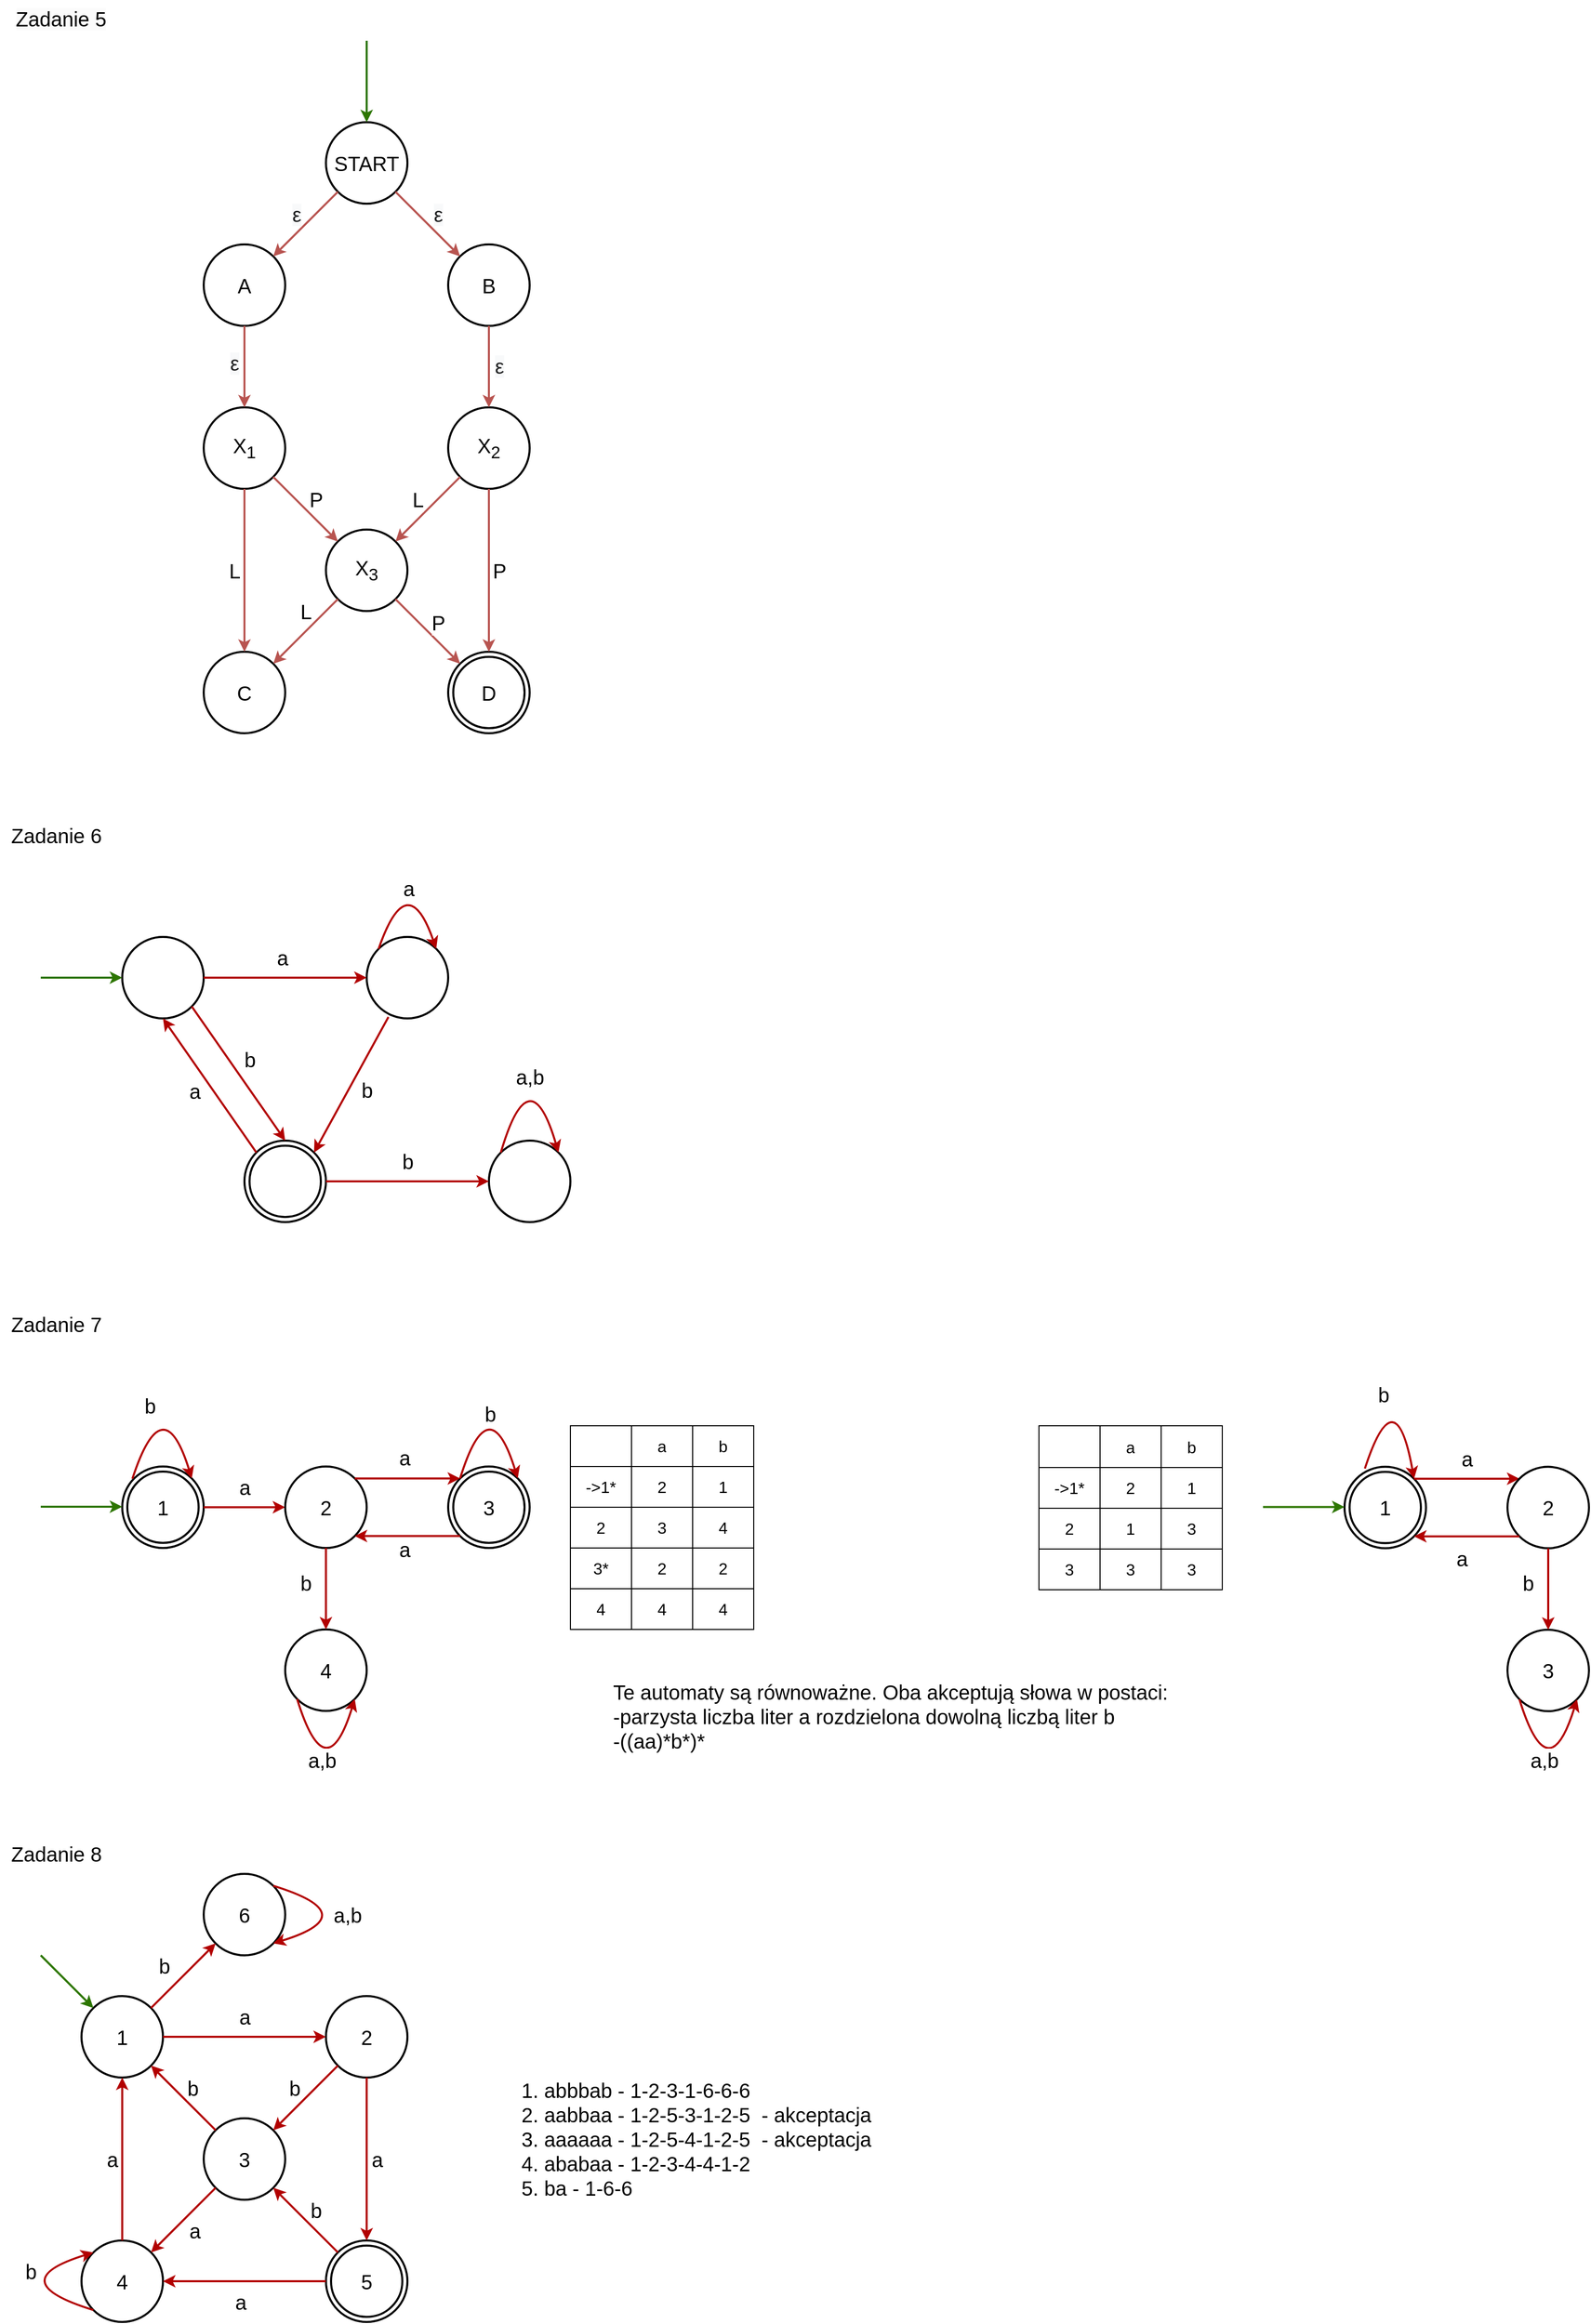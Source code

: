 <mxfile version="26.1.3">
  <diagram name="Page-1" id="IaQKbignkWY5Y6ENH5gk">
    <mxGraphModel dx="2074" dy="1098" grid="1" gridSize="10" guides="1" tooltips="1" connect="1" arrows="1" fold="1" page="1" pageScale="1" pageWidth="1654" pageHeight="2336" math="0" shadow="0">
      <root>
        <mxCell id="0" />
        <mxCell id="1" parent="0" />
        <mxCell id="-8YXY0cTR6m77U43OQ2f-1" value="" style="ellipse;whiteSpace=wrap;html=1;aspect=fixed;strokeWidth=2;" parent="1" vertex="1">
          <mxGeometry x="120" y="960" width="80" height="80" as="geometry" />
        </mxCell>
        <mxCell id="-8YXY0cTR6m77U43OQ2f-2" value="" style="ellipse;whiteSpace=wrap;html=1;aspect=fixed;strokeWidth=2;" parent="1" vertex="1">
          <mxGeometry x="360" y="960" width="80" height="80" as="geometry" />
        </mxCell>
        <mxCell id="-8YXY0cTR6m77U43OQ2f-3" value="" style="ellipse;whiteSpace=wrap;html=1;aspect=fixed;fillStyle=solid;perimeterSpacing=0;strokeWidth=2;shadow=0;" parent="1" vertex="1">
          <mxGeometry x="240" y="1159.98" width="80" height="80" as="geometry" />
        </mxCell>
        <mxCell id="-8YXY0cTR6m77U43OQ2f-4" value="" style="ellipse;whiteSpace=wrap;html=1;aspect=fixed;strokeWidth=2;" parent="1" vertex="1">
          <mxGeometry x="480" y="1159.98" width="80" height="80" as="geometry" />
        </mxCell>
        <mxCell id="-8YXY0cTR6m77U43OQ2f-5" value="" style="endArrow=classic;html=1;rounded=0;entryX=0;entryY=0.5;entryDx=0;entryDy=0;fillColor=#60a917;strokeColor=#2D7600;strokeWidth=2;" parent="1" target="-8YXY0cTR6m77U43OQ2f-1" edge="1">
          <mxGeometry width="50" height="50" relative="1" as="geometry">
            <mxPoint x="40" y="1000" as="sourcePoint" />
            <mxPoint x="530" y="1174.98" as="targetPoint" />
          </mxGeometry>
        </mxCell>
        <mxCell id="-8YXY0cTR6m77U43OQ2f-6" value="" style="endArrow=classic;html=1;rounded=0;exitX=1;exitY=0.5;exitDx=0;exitDy=0;entryX=0;entryY=0.5;entryDx=0;entryDy=0;fillColor=#e51400;strokeColor=#B20000;strokeWidth=2;" parent="1" source="-8YXY0cTR6m77U43OQ2f-1" target="-8YXY0cTR6m77U43OQ2f-2" edge="1">
          <mxGeometry width="50" height="50" relative="1" as="geometry">
            <mxPoint x="240" y="874.98" as="sourcePoint" />
            <mxPoint x="290" y="824.98" as="targetPoint" />
          </mxGeometry>
        </mxCell>
        <mxCell id="-8YXY0cTR6m77U43OQ2f-17" value="b" style="edgeLabel;html=1;align=center;verticalAlign=middle;resizable=0;points=[];fontSize=20;" parent="-8YXY0cTR6m77U43OQ2f-6" vertex="1" connectable="0">
          <mxGeometry x="-0.179" y="1" relative="1" as="geometry">
            <mxPoint x="-21" y="81" as="offset" />
          </mxGeometry>
        </mxCell>
        <mxCell id="-8YXY0cTR6m77U43OQ2f-22" value="a" style="edgeLabel;html=1;align=center;verticalAlign=middle;resizable=0;points=[];fontSize=20;" parent="-8YXY0cTR6m77U43OQ2f-6" vertex="1" connectable="0">
          <mxGeometry x="-0.042" y="3" relative="1" as="geometry">
            <mxPoint y="-17" as="offset" />
          </mxGeometry>
        </mxCell>
        <mxCell id="-8YXY0cTR6m77U43OQ2f-7" value="" style="endArrow=classic;html=1;rounded=0;exitX=0;exitY=0;exitDx=0;exitDy=0;curved=1;entryX=1;entryY=0;entryDx=0;entryDy=0;fillColor=#e51400;strokeColor=#B20000;strokeWidth=2;" parent="1" source="-8YXY0cTR6m77U43OQ2f-2" target="-8YXY0cTR6m77U43OQ2f-2" edge="1">
          <mxGeometry width="50" height="50" relative="1" as="geometry">
            <mxPoint x="319.996" y="961.716" as="sourcePoint" />
            <mxPoint x="358.28" y="850" as="targetPoint" />
            <Array as="points">
              <mxPoint x="400" y="890" />
            </Array>
          </mxGeometry>
        </mxCell>
        <mxCell id="-8YXY0cTR6m77U43OQ2f-23" value="a" style="edgeLabel;html=1;align=center;verticalAlign=middle;resizable=0;points=[];fontSize=20;" parent="-8YXY0cTR6m77U43OQ2f-7" vertex="1" connectable="0">
          <mxGeometry x="-0.455" y="-10" relative="1" as="geometry">
            <mxPoint x="4" y="-19" as="offset" />
          </mxGeometry>
        </mxCell>
        <mxCell id="-8YXY0cTR6m77U43OQ2f-12" value="" style="endArrow=classic;html=1;rounded=0;exitX=0.267;exitY=0.983;exitDx=0;exitDy=0;entryX=1;entryY=0;entryDx=0;entryDy=0;fillColor=#e51400;strokeColor=#B20000;strokeWidth=2;exitPerimeter=0;" parent="1" source="-8YXY0cTR6m77U43OQ2f-2" target="-8YXY0cTR6m77U43OQ2f-3" edge="1">
          <mxGeometry width="50" height="50" relative="1" as="geometry">
            <mxPoint x="480" y="1224.98" as="sourcePoint" />
            <mxPoint x="530" y="1174.98" as="targetPoint" />
          </mxGeometry>
        </mxCell>
        <mxCell id="-8YXY0cTR6m77U43OQ2f-24" value="b" style="edgeLabel;html=1;align=center;verticalAlign=middle;resizable=0;points=[];fontSize=20;" parent="-8YXY0cTR6m77U43OQ2f-12" vertex="1" connectable="0">
          <mxGeometry x="-0.11" y="-2" relative="1" as="geometry">
            <mxPoint x="13" y="13" as="offset" />
          </mxGeometry>
        </mxCell>
        <mxCell id="-8YXY0cTR6m77U43OQ2f-13" value="" style="endArrow=classic;html=1;rounded=0;exitX=1;exitY=1;exitDx=0;exitDy=0;entryX=0.5;entryY=0;entryDx=0;entryDy=0;fillColor=#e51400;strokeColor=#B20000;strokeWidth=2;" parent="1" source="-8YXY0cTR6m77U43OQ2f-1" target="-8YXY0cTR6m77U43OQ2f-3" edge="1">
          <mxGeometry width="50" height="50" relative="1" as="geometry">
            <mxPoint x="480" y="1224.98" as="sourcePoint" />
            <mxPoint x="530" y="1174.98" as="targetPoint" />
          </mxGeometry>
        </mxCell>
        <mxCell id="-8YXY0cTR6m77U43OQ2f-14" value="" style="endArrow=classic;html=1;rounded=0;exitX=0;exitY=0;exitDx=0;exitDy=0;entryX=0.5;entryY=1;entryDx=0;entryDy=0;fillColor=#e51400;strokeColor=#B20000;strokeWidth=2;" parent="1" source="-8YXY0cTR6m77U43OQ2f-3" target="-8YXY0cTR6m77U43OQ2f-1" edge="1">
          <mxGeometry width="50" height="50" relative="1" as="geometry">
            <mxPoint x="480" y="1224.98" as="sourcePoint" />
            <mxPoint x="530" y="1174.98" as="targetPoint" />
          </mxGeometry>
        </mxCell>
        <mxCell id="-8YXY0cTR6m77U43OQ2f-21" value="a" style="edgeLabel;html=1;align=center;verticalAlign=middle;resizable=0;points=[];fontSize=20;" parent="-8YXY0cTR6m77U43OQ2f-14" vertex="1" connectable="0">
          <mxGeometry x="0.118" y="1" relative="1" as="geometry">
            <mxPoint x="-9" y="12" as="offset" />
          </mxGeometry>
        </mxCell>
        <mxCell id="-8YXY0cTR6m77U43OQ2f-15" value="" style="endArrow=classic;html=1;rounded=0;exitX=1;exitY=0.5;exitDx=0;exitDy=0;entryX=0;entryY=0.5;entryDx=0;entryDy=0;fillColor=#e51400;strokeColor=#B20000;strokeWidth=2;" parent="1" source="-8YXY0cTR6m77U43OQ2f-3" target="-8YXY0cTR6m77U43OQ2f-4" edge="1">
          <mxGeometry width="50" height="50" relative="1" as="geometry">
            <mxPoint x="480" y="1224.98" as="sourcePoint" />
            <mxPoint x="530" y="1174.98" as="targetPoint" />
          </mxGeometry>
        </mxCell>
        <mxCell id="-8YXY0cTR6m77U43OQ2f-19" value="b" style="edgeLabel;html=1;align=center;verticalAlign=middle;resizable=0;points=[];fontSize=20;" parent="-8YXY0cTR6m77U43OQ2f-15" vertex="1" connectable="0">
          <mxGeometry x="-0.104" y="-1" relative="1" as="geometry">
            <mxPoint x="8" y="-21" as="offset" />
          </mxGeometry>
        </mxCell>
        <mxCell id="-8YXY0cTR6m77U43OQ2f-16" value="" style="endArrow=classic;html=1;rounded=0;exitX=0;exitY=0;exitDx=0;exitDy=0;entryX=1;entryY=0;entryDx=0;entryDy=0;curved=1;fillColor=#e51400;strokeColor=#B20000;strokeWidth=2;" parent="1" source="-8YXY0cTR6m77U43OQ2f-4" target="-8YXY0cTR6m77U43OQ2f-4" edge="1">
          <mxGeometry width="50" height="50" relative="1" as="geometry">
            <mxPoint x="480" y="1224.98" as="sourcePoint" />
            <mxPoint x="530" y="1174.98" as="targetPoint" />
            <Array as="points">
              <mxPoint x="520" y="1074.98" />
            </Array>
          </mxGeometry>
        </mxCell>
        <mxCell id="-8YXY0cTR6m77U43OQ2f-20" value="a,b" style="edgeLabel;html=1;align=center;verticalAlign=middle;resizable=0;points=[];fontSize=20;" parent="-8YXY0cTR6m77U43OQ2f-16" vertex="1" connectable="0">
          <mxGeometry x="0.397" y="-11" relative="1" as="geometry">
            <mxPoint x="-1" y="-20" as="offset" />
          </mxGeometry>
        </mxCell>
        <mxCell id="-8YXY0cTR6m77U43OQ2f-18" value="" style="ellipse;whiteSpace=wrap;html=1;aspect=fixed;strokeWidth=2;" parent="1" vertex="1">
          <mxGeometry x="245" y="1164.98" width="70" height="70" as="geometry" />
        </mxCell>
        <mxCell id="-8YXY0cTR6m77U43OQ2f-25" value="Zadanie 6" style="text;html=1;align=center;verticalAlign=middle;resizable=0;points=[];autosize=1;strokeColor=none;fillColor=none;fontSize=20;" parent="1" vertex="1">
          <mxGeometry y="840" width="110" height="40" as="geometry" />
        </mxCell>
        <mxCell id="-8YXY0cTR6m77U43OQ2f-26" value="" style="shape=table;startSize=0;container=1;collapsible=0;childLayout=tableLayout;fontSize=16;" parent="1" vertex="1">
          <mxGeometry x="560" y="1440" width="180" height="200" as="geometry" />
        </mxCell>
        <mxCell id="-8YXY0cTR6m77U43OQ2f-27" value="" style="shape=tableRow;horizontal=0;startSize=0;swimlaneHead=0;swimlaneBody=0;strokeColor=inherit;top=0;left=0;bottom=0;right=0;collapsible=0;dropTarget=0;fillColor=none;points=[[0,0.5],[1,0.5]];portConstraint=eastwest;fontSize=16;" parent="-8YXY0cTR6m77U43OQ2f-26" vertex="1">
          <mxGeometry width="180" height="40" as="geometry" />
        </mxCell>
        <mxCell id="-8YXY0cTR6m77U43OQ2f-28" value="" style="shape=partialRectangle;html=1;whiteSpace=wrap;connectable=0;strokeColor=inherit;overflow=hidden;fillColor=none;top=0;left=0;bottom=0;right=0;pointerEvents=1;fontSize=16;" parent="-8YXY0cTR6m77U43OQ2f-27" vertex="1">
          <mxGeometry width="60" height="40" as="geometry">
            <mxRectangle width="60" height="40" as="alternateBounds" />
          </mxGeometry>
        </mxCell>
        <mxCell id="-8YXY0cTR6m77U43OQ2f-29" value="a" style="shape=partialRectangle;html=1;whiteSpace=wrap;connectable=0;strokeColor=inherit;overflow=hidden;fillColor=none;top=0;left=0;bottom=0;right=0;pointerEvents=1;fontSize=16;" parent="-8YXY0cTR6m77U43OQ2f-27" vertex="1">
          <mxGeometry x="60" width="60" height="40" as="geometry">
            <mxRectangle width="60" height="40" as="alternateBounds" />
          </mxGeometry>
        </mxCell>
        <mxCell id="-8YXY0cTR6m77U43OQ2f-30" value="b" style="shape=partialRectangle;html=1;whiteSpace=wrap;connectable=0;strokeColor=inherit;overflow=hidden;fillColor=none;top=0;left=0;bottom=0;right=0;pointerEvents=1;fontSize=16;" parent="-8YXY0cTR6m77U43OQ2f-27" vertex="1">
          <mxGeometry x="120" width="60" height="40" as="geometry">
            <mxRectangle width="60" height="40" as="alternateBounds" />
          </mxGeometry>
        </mxCell>
        <mxCell id="-8YXY0cTR6m77U43OQ2f-39" style="shape=tableRow;horizontal=0;startSize=0;swimlaneHead=0;swimlaneBody=0;strokeColor=inherit;top=0;left=0;bottom=0;right=0;collapsible=0;dropTarget=0;fillColor=none;points=[[0,0.5],[1,0.5]];portConstraint=eastwest;fontSize=16;" parent="-8YXY0cTR6m77U43OQ2f-26" vertex="1">
          <mxGeometry y="40" width="180" height="40" as="geometry" />
        </mxCell>
        <mxCell id="-8YXY0cTR6m77U43OQ2f-40" value="-&amp;gt;1*" style="shape=partialRectangle;html=1;whiteSpace=wrap;connectable=0;strokeColor=inherit;overflow=hidden;fillColor=none;top=0;left=0;bottom=0;right=0;pointerEvents=1;fontSize=16;" parent="-8YXY0cTR6m77U43OQ2f-39" vertex="1">
          <mxGeometry width="60" height="40" as="geometry">
            <mxRectangle width="60" height="40" as="alternateBounds" />
          </mxGeometry>
        </mxCell>
        <mxCell id="-8YXY0cTR6m77U43OQ2f-41" value="2" style="shape=partialRectangle;html=1;whiteSpace=wrap;connectable=0;strokeColor=inherit;overflow=hidden;fillColor=none;top=0;left=0;bottom=0;right=0;pointerEvents=1;fontSize=16;" parent="-8YXY0cTR6m77U43OQ2f-39" vertex="1">
          <mxGeometry x="60" width="60" height="40" as="geometry">
            <mxRectangle width="60" height="40" as="alternateBounds" />
          </mxGeometry>
        </mxCell>
        <mxCell id="-8YXY0cTR6m77U43OQ2f-42" value="1" style="shape=partialRectangle;html=1;whiteSpace=wrap;connectable=0;strokeColor=inherit;overflow=hidden;fillColor=none;top=0;left=0;bottom=0;right=0;pointerEvents=1;fontSize=16;" parent="-8YXY0cTR6m77U43OQ2f-39" vertex="1">
          <mxGeometry x="120" width="60" height="40" as="geometry">
            <mxRectangle width="60" height="40" as="alternateBounds" />
          </mxGeometry>
        </mxCell>
        <mxCell id="-8YXY0cTR6m77U43OQ2f-31" value="" style="shape=tableRow;horizontal=0;startSize=0;swimlaneHead=0;swimlaneBody=0;strokeColor=inherit;top=0;left=0;bottom=0;right=0;collapsible=0;dropTarget=0;fillColor=none;points=[[0,0.5],[1,0.5]];portConstraint=eastwest;fontSize=16;" parent="-8YXY0cTR6m77U43OQ2f-26" vertex="1">
          <mxGeometry y="80" width="180" height="40" as="geometry" />
        </mxCell>
        <mxCell id="-8YXY0cTR6m77U43OQ2f-32" value="2" style="shape=partialRectangle;html=1;whiteSpace=wrap;connectable=0;strokeColor=inherit;overflow=hidden;fillColor=none;top=0;left=0;bottom=0;right=0;pointerEvents=1;fontSize=16;" parent="-8YXY0cTR6m77U43OQ2f-31" vertex="1">
          <mxGeometry width="60" height="40" as="geometry">
            <mxRectangle width="60" height="40" as="alternateBounds" />
          </mxGeometry>
        </mxCell>
        <mxCell id="-8YXY0cTR6m77U43OQ2f-33" value="3" style="shape=partialRectangle;html=1;whiteSpace=wrap;connectable=0;strokeColor=inherit;overflow=hidden;fillColor=none;top=0;left=0;bottom=0;right=0;pointerEvents=1;fontSize=16;" parent="-8YXY0cTR6m77U43OQ2f-31" vertex="1">
          <mxGeometry x="60" width="60" height="40" as="geometry">
            <mxRectangle width="60" height="40" as="alternateBounds" />
          </mxGeometry>
        </mxCell>
        <mxCell id="-8YXY0cTR6m77U43OQ2f-34" value="4" style="shape=partialRectangle;html=1;whiteSpace=wrap;connectable=0;strokeColor=inherit;overflow=hidden;fillColor=none;top=0;left=0;bottom=0;right=0;pointerEvents=1;fontSize=16;" parent="-8YXY0cTR6m77U43OQ2f-31" vertex="1">
          <mxGeometry x="120" width="60" height="40" as="geometry">
            <mxRectangle width="60" height="40" as="alternateBounds" />
          </mxGeometry>
        </mxCell>
        <mxCell id="-8YXY0cTR6m77U43OQ2f-35" value="" style="shape=tableRow;horizontal=0;startSize=0;swimlaneHead=0;swimlaneBody=0;strokeColor=inherit;top=0;left=0;bottom=0;right=0;collapsible=0;dropTarget=0;fillColor=none;points=[[0,0.5],[1,0.5]];portConstraint=eastwest;fontSize=16;" parent="-8YXY0cTR6m77U43OQ2f-26" vertex="1">
          <mxGeometry y="120" width="180" height="40" as="geometry" />
        </mxCell>
        <mxCell id="-8YXY0cTR6m77U43OQ2f-36" value="3*" style="shape=partialRectangle;html=1;whiteSpace=wrap;connectable=0;strokeColor=inherit;overflow=hidden;fillColor=none;top=0;left=0;bottom=0;right=0;pointerEvents=1;fontSize=16;" parent="-8YXY0cTR6m77U43OQ2f-35" vertex="1">
          <mxGeometry width="60" height="40" as="geometry">
            <mxRectangle width="60" height="40" as="alternateBounds" />
          </mxGeometry>
        </mxCell>
        <mxCell id="-8YXY0cTR6m77U43OQ2f-37" value="2" style="shape=partialRectangle;html=1;whiteSpace=wrap;connectable=0;strokeColor=inherit;overflow=hidden;fillColor=none;top=0;left=0;bottom=0;right=0;pointerEvents=1;fontSize=16;" parent="-8YXY0cTR6m77U43OQ2f-35" vertex="1">
          <mxGeometry x="60" width="60" height="40" as="geometry">
            <mxRectangle width="60" height="40" as="alternateBounds" />
          </mxGeometry>
        </mxCell>
        <mxCell id="-8YXY0cTR6m77U43OQ2f-38" value="2" style="shape=partialRectangle;html=1;whiteSpace=wrap;connectable=0;strokeColor=inherit;overflow=hidden;fillColor=none;top=0;left=0;bottom=0;right=0;pointerEvents=1;fontSize=16;" parent="-8YXY0cTR6m77U43OQ2f-35" vertex="1">
          <mxGeometry x="120" width="60" height="40" as="geometry">
            <mxRectangle width="60" height="40" as="alternateBounds" />
          </mxGeometry>
        </mxCell>
        <mxCell id="-8YXY0cTR6m77U43OQ2f-43" style="shape=tableRow;horizontal=0;startSize=0;swimlaneHead=0;swimlaneBody=0;strokeColor=inherit;top=0;left=0;bottom=0;right=0;collapsible=0;dropTarget=0;fillColor=none;points=[[0,0.5],[1,0.5]];portConstraint=eastwest;fontSize=16;" parent="-8YXY0cTR6m77U43OQ2f-26" vertex="1">
          <mxGeometry y="160" width="180" height="40" as="geometry" />
        </mxCell>
        <mxCell id="-8YXY0cTR6m77U43OQ2f-44" value="4" style="shape=partialRectangle;html=1;whiteSpace=wrap;connectable=0;strokeColor=inherit;overflow=hidden;fillColor=none;top=0;left=0;bottom=0;right=0;pointerEvents=1;fontSize=16;" parent="-8YXY0cTR6m77U43OQ2f-43" vertex="1">
          <mxGeometry width="60" height="40" as="geometry">
            <mxRectangle width="60" height="40" as="alternateBounds" />
          </mxGeometry>
        </mxCell>
        <mxCell id="-8YXY0cTR6m77U43OQ2f-45" value="4" style="shape=partialRectangle;html=1;whiteSpace=wrap;connectable=0;strokeColor=inherit;overflow=hidden;fillColor=none;top=0;left=0;bottom=0;right=0;pointerEvents=1;fontSize=16;" parent="-8YXY0cTR6m77U43OQ2f-43" vertex="1">
          <mxGeometry x="60" width="60" height="40" as="geometry">
            <mxRectangle width="60" height="40" as="alternateBounds" />
          </mxGeometry>
        </mxCell>
        <mxCell id="-8YXY0cTR6m77U43OQ2f-46" value="4" style="shape=partialRectangle;html=1;whiteSpace=wrap;connectable=0;strokeColor=inherit;overflow=hidden;fillColor=none;top=0;left=0;bottom=0;right=0;pointerEvents=1;fontSize=16;" parent="-8YXY0cTR6m77U43OQ2f-43" vertex="1">
          <mxGeometry x="120" width="60" height="40" as="geometry">
            <mxRectangle width="60" height="40" as="alternateBounds" />
          </mxGeometry>
        </mxCell>
        <mxCell id="-8YXY0cTR6m77U43OQ2f-47" value="" style="shape=table;startSize=0;container=1;collapsible=0;childLayout=tableLayout;fontSize=16;" parent="1" vertex="1">
          <mxGeometry x="1020" y="1440.0" width="180" height="161" as="geometry" />
        </mxCell>
        <mxCell id="-8YXY0cTR6m77U43OQ2f-48" value="" style="shape=tableRow;horizontal=0;startSize=0;swimlaneHead=0;swimlaneBody=0;strokeColor=inherit;top=0;left=0;bottom=0;right=0;collapsible=0;dropTarget=0;fillColor=none;points=[[0,0.5],[1,0.5]];portConstraint=eastwest;fontSize=16;" parent="-8YXY0cTR6m77U43OQ2f-47" vertex="1">
          <mxGeometry width="180" height="41" as="geometry" />
        </mxCell>
        <mxCell id="-8YXY0cTR6m77U43OQ2f-49" value="" style="shape=partialRectangle;html=1;whiteSpace=wrap;connectable=0;strokeColor=inherit;overflow=hidden;fillColor=none;top=0;left=0;bottom=0;right=0;pointerEvents=1;fontSize=16;" parent="-8YXY0cTR6m77U43OQ2f-48" vertex="1">
          <mxGeometry width="60" height="41" as="geometry">
            <mxRectangle width="60" height="41" as="alternateBounds" />
          </mxGeometry>
        </mxCell>
        <mxCell id="-8YXY0cTR6m77U43OQ2f-50" value="a" style="shape=partialRectangle;html=1;whiteSpace=wrap;connectable=0;strokeColor=inherit;overflow=hidden;fillColor=none;top=0;left=0;bottom=0;right=0;pointerEvents=1;fontSize=16;" parent="-8YXY0cTR6m77U43OQ2f-48" vertex="1">
          <mxGeometry x="60" width="60" height="41" as="geometry">
            <mxRectangle width="60" height="41" as="alternateBounds" />
          </mxGeometry>
        </mxCell>
        <mxCell id="-8YXY0cTR6m77U43OQ2f-51" value="b" style="shape=partialRectangle;html=1;whiteSpace=wrap;connectable=0;strokeColor=inherit;overflow=hidden;fillColor=none;top=0;left=0;bottom=0;right=0;pointerEvents=1;fontSize=16;" parent="-8YXY0cTR6m77U43OQ2f-48" vertex="1">
          <mxGeometry x="120" width="60" height="41" as="geometry">
            <mxRectangle width="60" height="41" as="alternateBounds" />
          </mxGeometry>
        </mxCell>
        <mxCell id="-8YXY0cTR6m77U43OQ2f-52" value="" style="shape=tableRow;horizontal=0;startSize=0;swimlaneHead=0;swimlaneBody=0;strokeColor=inherit;top=0;left=0;bottom=0;right=0;collapsible=0;dropTarget=0;fillColor=none;points=[[0,0.5],[1,0.5]];portConstraint=eastwest;fontSize=16;" parent="-8YXY0cTR6m77U43OQ2f-47" vertex="1">
          <mxGeometry y="41" width="180" height="40" as="geometry" />
        </mxCell>
        <mxCell id="-8YXY0cTR6m77U43OQ2f-53" value="-&amp;gt;1*" style="shape=partialRectangle;html=1;whiteSpace=wrap;connectable=0;strokeColor=inherit;overflow=hidden;fillColor=none;top=0;left=0;bottom=0;right=0;pointerEvents=1;fontSize=16;" parent="-8YXY0cTR6m77U43OQ2f-52" vertex="1">
          <mxGeometry width="60" height="40" as="geometry">
            <mxRectangle width="60" height="40" as="alternateBounds" />
          </mxGeometry>
        </mxCell>
        <mxCell id="-8YXY0cTR6m77U43OQ2f-54" value="2" style="shape=partialRectangle;html=1;whiteSpace=wrap;connectable=0;strokeColor=inherit;overflow=hidden;fillColor=none;top=0;left=0;bottom=0;right=0;pointerEvents=1;fontSize=16;" parent="-8YXY0cTR6m77U43OQ2f-52" vertex="1">
          <mxGeometry x="60" width="60" height="40" as="geometry">
            <mxRectangle width="60" height="40" as="alternateBounds" />
          </mxGeometry>
        </mxCell>
        <mxCell id="-8YXY0cTR6m77U43OQ2f-55" value="1" style="shape=partialRectangle;html=1;whiteSpace=wrap;connectable=0;strokeColor=inherit;overflow=hidden;fillColor=none;top=0;left=0;bottom=0;right=0;pointerEvents=1;fontSize=16;" parent="-8YXY0cTR6m77U43OQ2f-52" vertex="1">
          <mxGeometry x="120" width="60" height="40" as="geometry">
            <mxRectangle width="60" height="40" as="alternateBounds" />
          </mxGeometry>
        </mxCell>
        <mxCell id="-8YXY0cTR6m77U43OQ2f-56" value="" style="shape=tableRow;horizontal=0;startSize=0;swimlaneHead=0;swimlaneBody=0;strokeColor=inherit;top=0;left=0;bottom=0;right=0;collapsible=0;dropTarget=0;fillColor=none;points=[[0,0.5],[1,0.5]];portConstraint=eastwest;fontSize=16;" parent="-8YXY0cTR6m77U43OQ2f-47" vertex="1">
          <mxGeometry y="81" width="180" height="40" as="geometry" />
        </mxCell>
        <mxCell id="-8YXY0cTR6m77U43OQ2f-57" value="2" style="shape=partialRectangle;html=1;whiteSpace=wrap;connectable=0;strokeColor=inherit;overflow=hidden;fillColor=none;top=0;left=0;bottom=0;right=0;pointerEvents=1;fontSize=16;" parent="-8YXY0cTR6m77U43OQ2f-56" vertex="1">
          <mxGeometry width="60" height="40" as="geometry">
            <mxRectangle width="60" height="40" as="alternateBounds" />
          </mxGeometry>
        </mxCell>
        <mxCell id="-8YXY0cTR6m77U43OQ2f-58" value="1" style="shape=partialRectangle;html=1;whiteSpace=wrap;connectable=0;strokeColor=inherit;overflow=hidden;fillColor=none;top=0;left=0;bottom=0;right=0;pointerEvents=1;fontSize=16;" parent="-8YXY0cTR6m77U43OQ2f-56" vertex="1">
          <mxGeometry x="60" width="60" height="40" as="geometry">
            <mxRectangle width="60" height="40" as="alternateBounds" />
          </mxGeometry>
        </mxCell>
        <mxCell id="-8YXY0cTR6m77U43OQ2f-59" value="3" style="shape=partialRectangle;html=1;whiteSpace=wrap;connectable=0;strokeColor=inherit;overflow=hidden;fillColor=none;top=0;left=0;bottom=0;right=0;pointerEvents=1;fontSize=16;" parent="-8YXY0cTR6m77U43OQ2f-56" vertex="1">
          <mxGeometry x="120" width="60" height="40" as="geometry">
            <mxRectangle width="60" height="40" as="alternateBounds" />
          </mxGeometry>
        </mxCell>
        <mxCell id="-8YXY0cTR6m77U43OQ2f-60" style="shape=tableRow;horizontal=0;startSize=0;swimlaneHead=0;swimlaneBody=0;strokeColor=inherit;top=0;left=0;bottom=0;right=0;collapsible=0;dropTarget=0;fillColor=none;points=[[0,0.5],[1,0.5]];portConstraint=eastwest;fontSize=16;" parent="-8YXY0cTR6m77U43OQ2f-47" vertex="1">
          <mxGeometry y="121" width="180" height="40" as="geometry" />
        </mxCell>
        <mxCell id="-8YXY0cTR6m77U43OQ2f-61" value="3" style="shape=partialRectangle;html=1;whiteSpace=wrap;connectable=0;strokeColor=inherit;overflow=hidden;fillColor=none;top=0;left=0;bottom=0;right=0;pointerEvents=1;fontSize=16;" parent="-8YXY0cTR6m77U43OQ2f-60" vertex="1">
          <mxGeometry width="60" height="40" as="geometry">
            <mxRectangle width="60" height="40" as="alternateBounds" />
          </mxGeometry>
        </mxCell>
        <mxCell id="-8YXY0cTR6m77U43OQ2f-62" value="3" style="shape=partialRectangle;html=1;whiteSpace=wrap;connectable=0;strokeColor=inherit;overflow=hidden;fillColor=none;top=0;left=0;bottom=0;right=0;pointerEvents=1;fontSize=16;" parent="-8YXY0cTR6m77U43OQ2f-60" vertex="1">
          <mxGeometry x="60" width="60" height="40" as="geometry">
            <mxRectangle width="60" height="40" as="alternateBounds" />
          </mxGeometry>
        </mxCell>
        <mxCell id="-8YXY0cTR6m77U43OQ2f-63" value="3" style="shape=partialRectangle;html=1;whiteSpace=wrap;connectable=0;strokeColor=inherit;overflow=hidden;fillColor=none;top=0;left=0;bottom=0;right=0;pointerEvents=1;fontSize=16;" parent="-8YXY0cTR6m77U43OQ2f-60" vertex="1">
          <mxGeometry x="120" width="60" height="40" as="geometry">
            <mxRectangle width="60" height="40" as="alternateBounds" />
          </mxGeometry>
        </mxCell>
        <mxCell id="-8YXY0cTR6m77U43OQ2f-65" value="" style="ellipse;whiteSpace=wrap;html=1;aspect=fixed;strokeWidth=2;" parent="1" vertex="1">
          <mxGeometry x="120" y="1480" width="80" height="80" as="geometry" />
        </mxCell>
        <mxCell id="-8YXY0cTR6m77U43OQ2f-66" value="&lt;font style=&quot;font-size: 20px;&quot;&gt;1&lt;/font&gt;" style="ellipse;whiteSpace=wrap;html=1;aspect=fixed;strokeWidth=2;" parent="1" vertex="1">
          <mxGeometry x="125" y="1485" width="70" height="70" as="geometry" />
        </mxCell>
        <mxCell id="-8YXY0cTR6m77U43OQ2f-67" value="" style="endArrow=classic;html=1;rounded=0;entryX=0;entryY=0.5;entryDx=0;entryDy=0;fillColor=#60a917;strokeColor=#2D7600;strokeWidth=2;" parent="1" edge="1">
          <mxGeometry width="50" height="50" relative="1" as="geometry">
            <mxPoint x="40" y="1519.5" as="sourcePoint" />
            <mxPoint x="120" y="1519.5" as="targetPoint" />
          </mxGeometry>
        </mxCell>
        <mxCell id="-8YXY0cTR6m77U43OQ2f-68" value="" style="endArrow=classic;html=1;rounded=0;curved=1;entryX=1;entryY=0;entryDx=0;entryDy=0;fillColor=#e51400;strokeColor=#B20000;strokeWidth=2;" parent="1" target="-8YXY0cTR6m77U43OQ2f-65" edge="1">
          <mxGeometry width="50" height="50" relative="1" as="geometry">
            <mxPoint x="130" y="1492" as="sourcePoint" />
            <mxPoint x="200" y="1491" as="targetPoint" />
            <Array as="points">
              <mxPoint x="160" y="1400" />
            </Array>
          </mxGeometry>
        </mxCell>
        <mxCell id="-8YXY0cTR6m77U43OQ2f-69" value="b" style="edgeLabel;html=1;align=center;verticalAlign=middle;resizable=0;points=[];fontSize=20;" parent="-8YXY0cTR6m77U43OQ2f-68" vertex="1" connectable="0">
          <mxGeometry x="-0.455" y="-10" relative="1" as="geometry">
            <mxPoint x="-9" y="-25" as="offset" />
          </mxGeometry>
        </mxCell>
        <mxCell id="-8YXY0cTR6m77U43OQ2f-70" value="" style="endArrow=classic;html=1;rounded=0;exitX=1;exitY=0.5;exitDx=0;exitDy=0;entryX=0;entryY=0.5;entryDx=0;entryDy=0;strokeWidth=2;fillColor=#e51400;strokeColor=#B20000;" parent="1" source="-8YXY0cTR6m77U43OQ2f-65" target="-8YXY0cTR6m77U43OQ2f-71" edge="1">
          <mxGeometry width="50" height="50" relative="1" as="geometry">
            <mxPoint x="790" y="1490" as="sourcePoint" />
            <mxPoint x="280" y="1520" as="targetPoint" />
          </mxGeometry>
        </mxCell>
        <mxCell id="-8YXY0cTR6m77U43OQ2f-77" value="a" style="edgeLabel;html=1;align=center;verticalAlign=middle;resizable=0;points=[];fontSize=20;" parent="-8YXY0cTR6m77U43OQ2f-70" vertex="1" connectable="0">
          <mxGeometry x="-0.033" y="-1" relative="1" as="geometry">
            <mxPoint x="1" y="-21" as="offset" />
          </mxGeometry>
        </mxCell>
        <mxCell id="-8YXY0cTR6m77U43OQ2f-71" value="&lt;font style=&quot;font-size: 20px;&quot;&gt;2&lt;/font&gt;" style="ellipse;whiteSpace=wrap;html=1;aspect=fixed;strokeWidth=2;" parent="1" vertex="1">
          <mxGeometry x="280" y="1480" width="80" height="80" as="geometry" />
        </mxCell>
        <mxCell id="-8YXY0cTR6m77U43OQ2f-72" value="" style="ellipse;whiteSpace=wrap;html=1;aspect=fixed;strokeWidth=2;" parent="1" vertex="1">
          <mxGeometry x="440" y="1480" width="80" height="80" as="geometry" />
        </mxCell>
        <mxCell id="-8YXY0cTR6m77U43OQ2f-73" value="" style="endArrow=classic;html=1;rounded=0;exitX=0;exitY=0;exitDx=0;exitDy=0;entryX=1;entryY=0;entryDx=0;entryDy=0;curved=1;strokeWidth=2;fillColor=#e51400;strokeColor=#B20000;" parent="1" source="-8YXY0cTR6m77U43OQ2f-72" target="-8YXY0cTR6m77U43OQ2f-72" edge="1">
          <mxGeometry width="50" height="50" relative="1" as="geometry">
            <mxPoint x="800" y="1490" as="sourcePoint" />
            <mxPoint x="850" y="1440" as="targetPoint" />
            <Array as="points">
              <mxPoint x="480" y="1400" />
            </Array>
          </mxGeometry>
        </mxCell>
        <mxCell id="-8YXY0cTR6m77U43OQ2f-74" value="b" style="edgeLabel;html=1;align=center;verticalAlign=middle;resizable=0;points=[];fontSize=20;" parent="-8YXY0cTR6m77U43OQ2f-73" vertex="1" connectable="0">
          <mxGeometry x="-0.463" y="-10" relative="1" as="geometry">
            <mxPoint x="4" y="-18" as="offset" />
          </mxGeometry>
        </mxCell>
        <mxCell id="-8YXY0cTR6m77U43OQ2f-75" value="" style="endArrow=classic;html=1;rounded=0;exitX=1;exitY=0;exitDx=0;exitDy=0;entryX=0;entryY=0;entryDx=0;entryDy=0;fillColor=#e51400;strokeColor=#B20000;strokeWidth=2;" parent="1" source="-8YXY0cTR6m77U43OQ2f-71" target="-8YXY0cTR6m77U43OQ2f-72" edge="1">
          <mxGeometry width="50" height="50" relative="1" as="geometry">
            <mxPoint x="800" y="1470" as="sourcePoint" />
            <mxPoint x="850" y="1420" as="targetPoint" />
          </mxGeometry>
        </mxCell>
        <mxCell id="-8YXY0cTR6m77U43OQ2f-76" value="" style="endArrow=classic;html=1;rounded=0;exitX=0;exitY=1;exitDx=0;exitDy=0;entryX=1;entryY=1;entryDx=0;entryDy=0;fillColor=#e51400;strokeColor=#B20000;strokeWidth=2;" parent="1" source="-8YXY0cTR6m77U43OQ2f-72" target="-8YXY0cTR6m77U43OQ2f-71" edge="1">
          <mxGeometry width="50" height="50" relative="1" as="geometry">
            <mxPoint x="800" y="1470" as="sourcePoint" />
            <mxPoint x="850" y="1420" as="targetPoint" />
          </mxGeometry>
        </mxCell>
        <mxCell id="-8YXY0cTR6m77U43OQ2f-78" value="a" style="edgeLabel;html=1;align=center;verticalAlign=middle;resizable=0;points=[];fontSize=20;" parent="1" vertex="1" connectable="0">
          <mxGeometry x="300" y="1520" as="geometry">
            <mxPoint x="97" y="-49" as="offset" />
          </mxGeometry>
        </mxCell>
        <mxCell id="-8YXY0cTR6m77U43OQ2f-79" value="a" style="edgeLabel;html=1;align=center;verticalAlign=middle;resizable=0;points=[];fontSize=20;" parent="1" vertex="1" connectable="0">
          <mxGeometry x="300" y="1610" as="geometry">
            <mxPoint x="97" y="-49" as="offset" />
          </mxGeometry>
        </mxCell>
        <mxCell id="-8YXY0cTR6m77U43OQ2f-80" value="&lt;font style=&quot;font-size: 20px;&quot;&gt;4&lt;/font&gt;" style="ellipse;whiteSpace=wrap;html=1;aspect=fixed;strokeWidth=2;" parent="1" vertex="1">
          <mxGeometry x="280" y="1640" width="80" height="80" as="geometry" />
        </mxCell>
        <mxCell id="-8YXY0cTR6m77U43OQ2f-81" value="" style="endArrow=classic;html=1;rounded=0;exitX=0.5;exitY=1;exitDx=0;exitDy=0;entryX=0.5;entryY=0;entryDx=0;entryDy=0;strokeWidth=2;fillColor=#e51400;strokeColor=#B20000;" parent="1" source="-8YXY0cTR6m77U43OQ2f-71" target="-8YXY0cTR6m77U43OQ2f-80" edge="1">
          <mxGeometry width="50" height="50" relative="1" as="geometry">
            <mxPoint x="800" y="1470" as="sourcePoint" />
            <mxPoint x="850" y="1420" as="targetPoint" />
          </mxGeometry>
        </mxCell>
        <mxCell id="-8YXY0cTR6m77U43OQ2f-83" value="b" style="edgeLabel;html=1;align=center;verticalAlign=middle;resizable=0;points=[];fontSize=20;" parent="-8YXY0cTR6m77U43OQ2f-81" vertex="1" connectable="0">
          <mxGeometry x="-0.167" y="-2" relative="1" as="geometry">
            <mxPoint x="-18" as="offset" />
          </mxGeometry>
        </mxCell>
        <mxCell id="-8YXY0cTR6m77U43OQ2f-82" value="&lt;font style=&quot;font-size: 20px;&quot;&gt;3&lt;/font&gt;" style="ellipse;whiteSpace=wrap;html=1;aspect=fixed;strokeWidth=2;" parent="1" vertex="1">
          <mxGeometry x="445" y="1485" width="70" height="70" as="geometry" />
        </mxCell>
        <mxCell id="-8YXY0cTR6m77U43OQ2f-84" value="" style="endArrow=classic;html=1;rounded=0;exitX=0;exitY=1;exitDx=0;exitDy=0;entryX=1;entryY=1;entryDx=0;entryDy=0;strokeWidth=2;fillColor=#e51400;strokeColor=#B20000;curved=1;" parent="1" source="-8YXY0cTR6m77U43OQ2f-80" target="-8YXY0cTR6m77U43OQ2f-80" edge="1">
          <mxGeometry width="50" height="50" relative="1" as="geometry">
            <mxPoint x="800" y="1460" as="sourcePoint" />
            <mxPoint x="850" y="1410" as="targetPoint" />
            <Array as="points">
              <mxPoint x="320" y="1800" />
            </Array>
          </mxGeometry>
        </mxCell>
        <mxCell id="-8YXY0cTR6m77U43OQ2f-85" value="a,b" style="edgeLabel;html=1;align=center;verticalAlign=middle;resizable=0;points=[];fontSize=20;" parent="-8YXY0cTR6m77U43OQ2f-84" vertex="1" connectable="0">
          <mxGeometry x="-0.432" y="10" relative="1" as="geometry">
            <mxPoint x="-2" y="10" as="offset" />
          </mxGeometry>
        </mxCell>
        <mxCell id="-8YXY0cTR6m77U43OQ2f-86" value="" style="ellipse;whiteSpace=wrap;html=1;aspect=fixed;strokeWidth=2;" parent="1" vertex="1">
          <mxGeometry x="1320" y="1480.29" width="80" height="80" as="geometry" />
        </mxCell>
        <mxCell id="-8YXY0cTR6m77U43OQ2f-87" value="&lt;font style=&quot;font-size: 20px;&quot;&gt;1&lt;/font&gt;" style="ellipse;whiteSpace=wrap;html=1;aspect=fixed;strokeWidth=2;" parent="1" vertex="1">
          <mxGeometry x="1325" y="1485.29" width="70" height="70" as="geometry" />
        </mxCell>
        <mxCell id="-8YXY0cTR6m77U43OQ2f-88" value="" style="endArrow=classic;html=1;rounded=0;entryX=0;entryY=0.5;entryDx=0;entryDy=0;fillColor=#60a917;strokeColor=#2D7600;strokeWidth=2;" parent="1" edge="1">
          <mxGeometry width="50" height="50" relative="1" as="geometry">
            <mxPoint x="1240" y="1519.79" as="sourcePoint" />
            <mxPoint x="1320" y="1519.79" as="targetPoint" />
          </mxGeometry>
        </mxCell>
        <mxCell id="-8YXY0cTR6m77U43OQ2f-89" value="" style="endArrow=classic;html=1;rounded=0;curved=1;entryX=1;entryY=0;entryDx=0;entryDy=0;fillColor=#e51400;strokeColor=#B20000;strokeWidth=2;" parent="1" target="-8YXY0cTR6m77U43OQ2f-86" edge="1">
          <mxGeometry width="50" height="50" relative="1" as="geometry">
            <mxPoint x="1340" y="1482.0" as="sourcePoint" />
            <mxPoint x="1410" y="1481.0" as="targetPoint" />
            <Array as="points">
              <mxPoint x="1370" y="1390.0" />
            </Array>
          </mxGeometry>
        </mxCell>
        <mxCell id="-8YXY0cTR6m77U43OQ2f-90" value="b" style="edgeLabel;html=1;align=center;verticalAlign=middle;resizable=0;points=[];fontSize=20;" parent="-8YXY0cTR6m77U43OQ2f-89" vertex="1" connectable="0">
          <mxGeometry x="-0.455" y="-10" relative="1" as="geometry">
            <mxPoint x="-9" y="-25" as="offset" />
          </mxGeometry>
        </mxCell>
        <mxCell id="-8YXY0cTR6m77U43OQ2f-91" value="" style="endArrow=classic;html=1;rounded=0;exitX=1;exitY=0;exitDx=0;exitDy=0;entryX=0;entryY=0;entryDx=0;entryDy=0;strokeWidth=2;fillColor=#e51400;strokeColor=#B20000;" parent="1" source="-8YXY0cTR6m77U43OQ2f-86" target="-8YXY0cTR6m77U43OQ2f-93" edge="1">
          <mxGeometry width="50" height="50" relative="1" as="geometry">
            <mxPoint x="1990" y="1490.29" as="sourcePoint" />
            <mxPoint x="1480" y="1520.29" as="targetPoint" />
          </mxGeometry>
        </mxCell>
        <mxCell id="-8YXY0cTR6m77U43OQ2f-92" value="a" style="edgeLabel;html=1;align=center;verticalAlign=middle;resizable=0;points=[];fontSize=20;" parent="-8YXY0cTR6m77U43OQ2f-91" vertex="1" connectable="0">
          <mxGeometry x="-0.033" y="-1" relative="1" as="geometry">
            <mxPoint x="1" y="-21" as="offset" />
          </mxGeometry>
        </mxCell>
        <mxCell id="-8YXY0cTR6m77U43OQ2f-93" value="&lt;font style=&quot;font-size: 20px;&quot;&gt;2&lt;/font&gt;" style="ellipse;whiteSpace=wrap;html=1;aspect=fixed;strokeWidth=2;" parent="1" vertex="1">
          <mxGeometry x="1480" y="1480.29" width="80" height="80" as="geometry" />
        </mxCell>
        <mxCell id="-8YXY0cTR6m77U43OQ2f-101" value="&lt;font style=&quot;font-size: 20px;&quot;&gt;3&lt;/font&gt;" style="ellipse;whiteSpace=wrap;html=1;aspect=fixed;strokeWidth=2;" parent="1" vertex="1">
          <mxGeometry x="1480" y="1640.29" width="80" height="80" as="geometry" />
        </mxCell>
        <mxCell id="-8YXY0cTR6m77U43OQ2f-102" value="" style="endArrow=classic;html=1;rounded=0;exitX=0.5;exitY=1;exitDx=0;exitDy=0;entryX=0.5;entryY=0;entryDx=0;entryDy=0;strokeWidth=2;fillColor=#e51400;strokeColor=#B20000;" parent="1" source="-8YXY0cTR6m77U43OQ2f-93" target="-8YXY0cTR6m77U43OQ2f-101" edge="1">
          <mxGeometry width="50" height="50" relative="1" as="geometry">
            <mxPoint x="2000" y="1470.29" as="sourcePoint" />
            <mxPoint x="2050" y="1420.29" as="targetPoint" />
          </mxGeometry>
        </mxCell>
        <mxCell id="-8YXY0cTR6m77U43OQ2f-103" value="b" style="edgeLabel;html=1;align=center;verticalAlign=middle;resizable=0;points=[];fontSize=20;" parent="-8YXY0cTR6m77U43OQ2f-102" vertex="1" connectable="0">
          <mxGeometry x="-0.167" y="-2" relative="1" as="geometry">
            <mxPoint x="-18" as="offset" />
          </mxGeometry>
        </mxCell>
        <mxCell id="-8YXY0cTR6m77U43OQ2f-105" value="" style="endArrow=classic;html=1;rounded=0;exitX=0;exitY=1;exitDx=0;exitDy=0;entryX=1;entryY=1;entryDx=0;entryDy=0;strokeWidth=2;fillColor=#e51400;strokeColor=#B20000;curved=1;" parent="1" source="-8YXY0cTR6m77U43OQ2f-101" target="-8YXY0cTR6m77U43OQ2f-101" edge="1">
          <mxGeometry width="50" height="50" relative="1" as="geometry">
            <mxPoint x="2000" y="1460.29" as="sourcePoint" />
            <mxPoint x="2050" y="1410.29" as="targetPoint" />
            <Array as="points">
              <mxPoint x="1520" y="1800.29" />
            </Array>
          </mxGeometry>
        </mxCell>
        <mxCell id="-8YXY0cTR6m77U43OQ2f-106" value="a,b" style="edgeLabel;html=1;align=center;verticalAlign=middle;resizable=0;points=[];fontSize=20;" parent="-8YXY0cTR6m77U43OQ2f-105" vertex="1" connectable="0">
          <mxGeometry x="-0.432" y="10" relative="1" as="geometry">
            <mxPoint x="-2" y="10" as="offset" />
          </mxGeometry>
        </mxCell>
        <mxCell id="-8YXY0cTR6m77U43OQ2f-107" value="" style="endArrow=classic;html=1;rounded=0;exitX=0;exitY=1;exitDx=0;exitDy=0;entryX=1;entryY=1;entryDx=0;entryDy=0;fillColor=#e51400;strokeColor=#B20000;strokeWidth=2;" parent="1" source="-8YXY0cTR6m77U43OQ2f-93" target="-8YXY0cTR6m77U43OQ2f-86" edge="1">
          <mxGeometry width="50" height="50" relative="1" as="geometry">
            <mxPoint x="1990" y="1430.29" as="sourcePoint" />
            <mxPoint x="2040" y="1380.29" as="targetPoint" />
          </mxGeometry>
        </mxCell>
        <mxCell id="-8YXY0cTR6m77U43OQ2f-108" value="a" style="edgeLabel;html=1;align=center;verticalAlign=middle;resizable=0;points=[];fontSize=20;" parent="-8YXY0cTR6m77U43OQ2f-107" vertex="1" connectable="0">
          <mxGeometry x="0.103" y="1" relative="1" as="geometry">
            <mxPoint y="20" as="offset" />
          </mxGeometry>
        </mxCell>
        <mxCell id="-8YXY0cTR6m77U43OQ2f-110" value="&lt;font&gt;Te automaty są równoważne. Oba akceptują słowa w postaci:&amp;nbsp;&lt;/font&gt;&lt;div&gt;&lt;font&gt;-parzysta liczba liter a rozdzielona dowolną liczbą liter b&lt;/font&gt;&lt;/div&gt;&lt;div&gt;&lt;font&gt;-((aa)*b*)*&lt;/font&gt;&lt;/div&gt;" style="text;html=1;align=left;verticalAlign=middle;resizable=0;points=[];autosize=1;strokeColor=none;fillColor=none;fontSize=20;" parent="1" vertex="1">
          <mxGeometry x="600" y="1680" width="570" height="90" as="geometry" />
        </mxCell>
        <mxCell id="-8YXY0cTR6m77U43OQ2f-111" value="Zadanie 7" style="text;html=1;align=center;verticalAlign=middle;resizable=0;points=[];autosize=1;strokeColor=none;fillColor=none;fontSize=20;" parent="1" vertex="1">
          <mxGeometry y="1320" width="110" height="40" as="geometry" />
        </mxCell>
        <mxCell id="-8YXY0cTR6m77U43OQ2f-112" value="Zadanie 8" style="text;html=1;align=center;verticalAlign=middle;resizable=0;points=[];autosize=1;strokeColor=none;fillColor=none;fontSize=20;" parent="1" vertex="1">
          <mxGeometry y="1840" width="110" height="40" as="geometry" />
        </mxCell>
        <mxCell id="-8YXY0cTR6m77U43OQ2f-113" value="1" style="ellipse;whiteSpace=wrap;html=1;aspect=fixed;strokeWidth=2;fontSize=20;" parent="1" vertex="1">
          <mxGeometry x="80" y="2000" width="80" height="80" as="geometry" />
        </mxCell>
        <mxCell id="-8YXY0cTR6m77U43OQ2f-114" value="3" style="ellipse;whiteSpace=wrap;html=1;aspect=fixed;strokeWidth=2;fontSize=20;" parent="1" vertex="1">
          <mxGeometry x="200" y="2120" width="80" height="80" as="geometry" />
        </mxCell>
        <mxCell id="-8YXY0cTR6m77U43OQ2f-115" value="" style="ellipse;whiteSpace=wrap;html=1;aspect=fixed;strokeWidth=2;fontSize=20;" parent="1" vertex="1">
          <mxGeometry x="320" y="2240" width="80" height="80" as="geometry" />
        </mxCell>
        <mxCell id="-8YXY0cTR6m77U43OQ2f-116" value="2" style="ellipse;whiteSpace=wrap;html=1;aspect=fixed;strokeWidth=2;fontSize=20;" parent="1" vertex="1">
          <mxGeometry x="320" y="2000" width="80" height="80" as="geometry" />
        </mxCell>
        <mxCell id="-8YXY0cTR6m77U43OQ2f-118" value="4" style="ellipse;whiteSpace=wrap;html=1;aspect=fixed;strokeWidth=2;fontSize=20;" parent="1" vertex="1">
          <mxGeometry x="80" y="2240" width="80" height="80" as="geometry" />
        </mxCell>
        <mxCell id="-8YXY0cTR6m77U43OQ2f-119" value="6" style="ellipse;whiteSpace=wrap;html=1;aspect=fixed;strokeWidth=2;fontSize=20;" parent="1" vertex="1">
          <mxGeometry x="200" y="1880" width="80" height="80" as="geometry" />
        </mxCell>
        <mxCell id="-8YXY0cTR6m77U43OQ2f-120" value="" style="endArrow=classic;html=1;rounded=0;exitX=1;exitY=0.5;exitDx=0;exitDy=0;entryX=0;entryY=0.5;entryDx=0;entryDy=0;strokeWidth=2;fillColor=#e51400;strokeColor=#B20000;fontSize=20;" parent="1" source="-8YXY0cTR6m77U43OQ2f-113" target="-8YXY0cTR6m77U43OQ2f-116" edge="1">
          <mxGeometry width="50" height="50" relative="1" as="geometry">
            <mxPoint x="760" y="1930" as="sourcePoint" />
            <mxPoint x="810" y="1880" as="targetPoint" />
          </mxGeometry>
        </mxCell>
        <mxCell id="-8YXY0cTR6m77U43OQ2f-137" value="a" style="edgeLabel;html=1;align=center;verticalAlign=middle;resizable=0;points=[];fontSize=20;" parent="-8YXY0cTR6m77U43OQ2f-120" vertex="1" connectable="0">
          <mxGeometry x="-0.054" y="2" relative="1" as="geometry">
            <mxPoint x="4" y="-18" as="offset" />
          </mxGeometry>
        </mxCell>
        <mxCell id="-8YXY0cTR6m77U43OQ2f-121" value="" style="endArrow=classic;html=1;rounded=0;exitX=0.5;exitY=1;exitDx=0;exitDy=0;entryX=0.5;entryY=0;entryDx=0;entryDy=0;strokeWidth=2;fillColor=#e51400;strokeColor=#B20000;fontSize=20;" parent="1" source="-8YXY0cTR6m77U43OQ2f-116" target="-8YXY0cTR6m77U43OQ2f-115" edge="1">
          <mxGeometry width="50" height="50" relative="1" as="geometry">
            <mxPoint x="760" y="1930" as="sourcePoint" />
            <mxPoint x="810" y="1880" as="targetPoint" />
          </mxGeometry>
        </mxCell>
        <mxCell id="-8YXY0cTR6m77U43OQ2f-138" value="a" style="edgeLabel;html=1;align=center;verticalAlign=middle;resizable=0;points=[];fontSize=20;" parent="-8YXY0cTR6m77U43OQ2f-121" vertex="1" connectable="0">
          <mxGeometry x="-0.013" y="2" relative="1" as="geometry">
            <mxPoint x="8" y="1" as="offset" />
          </mxGeometry>
        </mxCell>
        <mxCell id="-8YXY0cTR6m77U43OQ2f-122" value="" style="endArrow=classic;html=1;rounded=0;exitX=0;exitY=0.5;exitDx=0;exitDy=0;entryX=1;entryY=0.5;entryDx=0;entryDy=0;strokeWidth=2;fillColor=#e51400;strokeColor=#B20000;fontSize=20;" parent="1" source="-8YXY0cTR6m77U43OQ2f-115" target="-8YXY0cTR6m77U43OQ2f-118" edge="1">
          <mxGeometry width="50" height="50" relative="1" as="geometry">
            <mxPoint x="760" y="1930" as="sourcePoint" />
            <mxPoint x="810" y="1880" as="targetPoint" />
          </mxGeometry>
        </mxCell>
        <mxCell id="-8YXY0cTR6m77U43OQ2f-139" value="a" style="edgeLabel;html=1;align=center;verticalAlign=middle;resizable=0;points=[];fontSize=20;" parent="-8YXY0cTR6m77U43OQ2f-122" vertex="1" connectable="0">
          <mxGeometry x="0.054" y="-1" relative="1" as="geometry">
            <mxPoint y="21" as="offset" />
          </mxGeometry>
        </mxCell>
        <mxCell id="-8YXY0cTR6m77U43OQ2f-123" value="" style="endArrow=classic;html=1;rounded=0;exitX=0.5;exitY=0;exitDx=0;exitDy=0;entryX=0.5;entryY=1;entryDx=0;entryDy=0;strokeWidth=2;fillColor=#e51400;strokeColor=#B20000;fontSize=20;" parent="1" source="-8YXY0cTR6m77U43OQ2f-118" target="-8YXY0cTR6m77U43OQ2f-113" edge="1">
          <mxGeometry width="50" height="50" relative="1" as="geometry">
            <mxPoint x="760" y="1930" as="sourcePoint" />
            <mxPoint x="810" y="1880" as="targetPoint" />
          </mxGeometry>
        </mxCell>
        <mxCell id="-8YXY0cTR6m77U43OQ2f-140" value="a" style="edgeLabel;html=1;align=center;verticalAlign=middle;resizable=0;points=[];fontSize=20;" parent="-8YXY0cTR6m77U43OQ2f-123" vertex="1" connectable="0">
          <mxGeometry x="-0.025" y="-1" relative="1" as="geometry">
            <mxPoint x="-11" y="-2" as="offset" />
          </mxGeometry>
        </mxCell>
        <mxCell id="-8YXY0cTR6m77U43OQ2f-124" value="" style="endArrow=classic;html=1;rounded=0;exitX=1;exitY=0;exitDx=0;exitDy=0;entryX=0;entryY=1;entryDx=0;entryDy=0;strokeWidth=2;fillColor=#e51400;strokeColor=#B20000;fontSize=20;" parent="1" source="-8YXY0cTR6m77U43OQ2f-113" target="-8YXY0cTR6m77U43OQ2f-119" edge="1">
          <mxGeometry width="50" height="50" relative="1" as="geometry">
            <mxPoint x="760" y="1930" as="sourcePoint" />
            <mxPoint x="810" y="1880" as="targetPoint" />
          </mxGeometry>
        </mxCell>
        <mxCell id="-8YXY0cTR6m77U43OQ2f-136" value="b" style="edgeLabel;html=1;align=center;verticalAlign=middle;resizable=0;points=[];fontSize=20;" parent="-8YXY0cTR6m77U43OQ2f-124" vertex="1" connectable="0">
          <mxGeometry x="-0.147" y="1" relative="1" as="geometry">
            <mxPoint x="-14" y="-14" as="offset" />
          </mxGeometry>
        </mxCell>
        <mxCell id="-8YXY0cTR6m77U43OQ2f-125" value="" style="endArrow=classic;html=1;rounded=0;exitX=0;exitY=0;exitDx=0;exitDy=0;entryX=1;entryY=1;entryDx=0;entryDy=0;strokeWidth=2;fillColor=#e51400;strokeColor=#B20000;fontSize=20;" parent="1" source="-8YXY0cTR6m77U43OQ2f-114" target="-8YXY0cTR6m77U43OQ2f-113" edge="1">
          <mxGeometry width="50" height="50" relative="1" as="geometry">
            <mxPoint x="760" y="1930" as="sourcePoint" />
            <mxPoint x="810" y="1880" as="targetPoint" />
          </mxGeometry>
        </mxCell>
        <mxCell id="-8YXY0cTR6m77U43OQ2f-141" value="b" style="edgeLabel;html=1;align=center;verticalAlign=middle;resizable=0;points=[];fontSize=20;" parent="-8YXY0cTR6m77U43OQ2f-125" vertex="1" connectable="0">
          <mxGeometry x="-0.058" y="2" relative="1" as="geometry">
            <mxPoint x="9" y="-13" as="offset" />
          </mxGeometry>
        </mxCell>
        <mxCell id="-8YXY0cTR6m77U43OQ2f-126" value="" style="endArrow=classic;html=1;rounded=0;exitX=0;exitY=1;exitDx=0;exitDy=0;entryX=1;entryY=0;entryDx=0;entryDy=0;strokeWidth=2;fillColor=#e51400;strokeColor=#B20000;fontSize=20;" parent="1" source="-8YXY0cTR6m77U43OQ2f-116" target="-8YXY0cTR6m77U43OQ2f-114" edge="1">
          <mxGeometry width="50" height="50" relative="1" as="geometry">
            <mxPoint x="760" y="1930" as="sourcePoint" />
            <mxPoint x="810" y="1880" as="targetPoint" />
          </mxGeometry>
        </mxCell>
        <mxCell id="-8YXY0cTR6m77U43OQ2f-142" value="b" style="edgeLabel;html=1;align=center;verticalAlign=middle;resizable=0;points=[];fontSize=20;" parent="-8YXY0cTR6m77U43OQ2f-126" vertex="1" connectable="0">
          <mxGeometry x="-0.058" y="-2" relative="1" as="geometry">
            <mxPoint x="-11" y="-7" as="offset" />
          </mxGeometry>
        </mxCell>
        <mxCell id="-8YXY0cTR6m77U43OQ2f-127" value="" style="endArrow=classic;html=1;rounded=0;exitX=0;exitY=0;exitDx=0;exitDy=0;entryX=1;entryY=1;entryDx=0;entryDy=0;strokeWidth=2;fillColor=#e51400;strokeColor=#B20000;fontSize=20;" parent="1" source="-8YXY0cTR6m77U43OQ2f-115" target="-8YXY0cTR6m77U43OQ2f-114" edge="1">
          <mxGeometry width="50" height="50" relative="1" as="geometry">
            <mxPoint x="760" y="1930" as="sourcePoint" />
            <mxPoint x="810" y="1880" as="targetPoint" />
          </mxGeometry>
        </mxCell>
        <mxCell id="-8YXY0cTR6m77U43OQ2f-143" value="b" style="edgeLabel;html=1;align=center;verticalAlign=middle;resizable=0;points=[];fontSize=20;" parent="-8YXY0cTR6m77U43OQ2f-127" vertex="1" connectable="0">
          <mxGeometry x="0.1" relative="1" as="geometry">
            <mxPoint x="13" y="-7" as="offset" />
          </mxGeometry>
        </mxCell>
        <mxCell id="-8YXY0cTR6m77U43OQ2f-128" value="" style="endArrow=classic;html=1;rounded=0;exitX=0;exitY=1;exitDx=0;exitDy=0;entryX=1;entryY=0;entryDx=0;entryDy=0;strokeWidth=2;fillColor=#e51400;strokeColor=#B20000;fontSize=20;" parent="1" source="-8YXY0cTR6m77U43OQ2f-114" target="-8YXY0cTR6m77U43OQ2f-118" edge="1">
          <mxGeometry width="50" height="50" relative="1" as="geometry">
            <mxPoint x="760" y="1930" as="sourcePoint" />
            <mxPoint x="810" y="1880" as="targetPoint" />
          </mxGeometry>
        </mxCell>
        <mxCell id="-8YXY0cTR6m77U43OQ2f-144" value="a" style="edgeLabel;html=1;align=center;verticalAlign=middle;resizable=0;points=[];fontSize=20;" parent="-8YXY0cTR6m77U43OQ2f-128" vertex="1" connectable="0">
          <mxGeometry x="-0.105" relative="1" as="geometry">
            <mxPoint x="7" y="13" as="offset" />
          </mxGeometry>
        </mxCell>
        <mxCell id="-8YXY0cTR6m77U43OQ2f-129" value="" style="endArrow=classic;html=1;rounded=0;exitX=1;exitY=0;exitDx=0;exitDy=0;entryX=1;entryY=1;entryDx=0;entryDy=0;curved=1;strokeWidth=2;fillColor=#e51400;strokeColor=#B20000;fontSize=20;" parent="1" source="-8YXY0cTR6m77U43OQ2f-119" target="-8YXY0cTR6m77U43OQ2f-119" edge="1">
          <mxGeometry width="50" height="50" relative="1" as="geometry">
            <mxPoint x="760" y="1930" as="sourcePoint" />
            <mxPoint x="810" y="1880" as="targetPoint" />
            <Array as="points">
              <mxPoint x="360" y="1920" />
            </Array>
          </mxGeometry>
        </mxCell>
        <mxCell id="-8YXY0cTR6m77U43OQ2f-135" value="a,b" style="edgeLabel;html=1;align=center;verticalAlign=middle;resizable=0;points=[];fontSize=20;" parent="-8YXY0cTR6m77U43OQ2f-129" vertex="1" connectable="0">
          <mxGeometry x="0.434" y="-12" relative="1" as="geometry">
            <mxPoint x="24" y="-1" as="offset" />
          </mxGeometry>
        </mxCell>
        <mxCell id="-8YXY0cTR6m77U43OQ2f-130" value="" style="endArrow=classic;html=1;rounded=0;exitX=0;exitY=1;exitDx=0;exitDy=0;entryX=0;entryY=0;entryDx=0;entryDy=0;curved=1;strokeWidth=2;fillColor=#e51400;strokeColor=#B20000;fontSize=20;" parent="1" source="-8YXY0cTR6m77U43OQ2f-118" target="-8YXY0cTR6m77U43OQ2f-118" edge="1">
          <mxGeometry width="50" height="50" relative="1" as="geometry">
            <mxPoint x="760" y="1930" as="sourcePoint" />
            <mxPoint x="810" y="1880" as="targetPoint" />
            <Array as="points">
              <mxPoint y="2280" />
            </Array>
          </mxGeometry>
        </mxCell>
        <mxCell id="-8YXY0cTR6m77U43OQ2f-145" value="b" style="edgeLabel;html=1;align=center;verticalAlign=middle;resizable=0;points=[];fontSize=20;" parent="-8YXY0cTR6m77U43OQ2f-130" vertex="1" connectable="0">
          <mxGeometry x="0.495" y="-4" relative="1" as="geometry">
            <mxPoint x="-17" as="offset" />
          </mxGeometry>
        </mxCell>
        <mxCell id="-8YXY0cTR6m77U43OQ2f-131" value="" style="endArrow=classic;html=1;rounded=0;entryX=0;entryY=0;entryDx=0;entryDy=0;strokeWidth=2;fillColor=#60a917;strokeColor=#2D7600;fontSize=20;" parent="1" target="-8YXY0cTR6m77U43OQ2f-113" edge="1">
          <mxGeometry width="50" height="50" relative="1" as="geometry">
            <mxPoint x="40" y="1960" as="sourcePoint" />
            <mxPoint x="810" y="1880" as="targetPoint" />
          </mxGeometry>
        </mxCell>
        <mxCell id="-8YXY0cTR6m77U43OQ2f-132" value="5" style="ellipse;whiteSpace=wrap;html=1;aspect=fixed;strokeWidth=2;fontSize=20;" parent="1" vertex="1">
          <mxGeometry x="325" y="2245" width="70" height="70" as="geometry" />
        </mxCell>
        <mxCell id="-8YXY0cTR6m77U43OQ2f-146" value="&lt;font style=&quot;font-size: 20px;&quot;&gt;1. abbbab - 1-2-3-1-6-6-6&lt;/font&gt;&lt;div&gt;&lt;font style=&quot;font-size: 20px;&quot;&gt;2. aabbaa - 1-2-5-3-1-2-5&amp;nbsp; - akceptacja&lt;/font&gt;&lt;/div&gt;&lt;div&gt;&lt;font style=&quot;font-size: 20px;&quot;&gt;3. aaaaaa - 1-2-5-4-1-2-5&amp;nbsp; - akceptacja&lt;/font&gt;&lt;/div&gt;&lt;div&gt;&lt;font style=&quot;font-size: 20px;&quot;&gt;4. ababaa - 1-2-3-4-4-1-2&lt;/font&gt;&lt;/div&gt;&lt;div&gt;&lt;font style=&quot;font-size: 20px;&quot;&gt;5. ba - 1-6-6&lt;/font&gt;&lt;/div&gt;" style="text;html=1;align=left;verticalAlign=middle;whiteSpace=wrap;rounded=0;" parent="1" vertex="1">
          <mxGeometry x="510" y="2060" width="390" height="160" as="geometry" />
        </mxCell>
        <mxCell id="hYnwoJk7PCzVBd7Spam6-1" value="START" style="ellipse;whiteSpace=wrap;html=1;aspect=fixed;fontSize=20;strokeWidth=2;" parent="1" vertex="1">
          <mxGeometry x="320" y="160" width="80" height="80" as="geometry" />
        </mxCell>
        <mxCell id="hYnwoJk7PCzVBd7Spam6-2" value="" style="endArrow=classic;html=1;rounded=0;entryX=0.5;entryY=0;entryDx=0;entryDy=0;fontSize=20;strokeWidth=2;fillColor=#60a917;strokeColor=#2D7600;" parent="1" target="hYnwoJk7PCzVBd7Spam6-1" edge="1">
          <mxGeometry width="50" height="50" relative="1" as="geometry">
            <mxPoint x="360" y="80" as="sourcePoint" />
            <mxPoint x="1010" y="190" as="targetPoint" />
          </mxGeometry>
        </mxCell>
        <mxCell id="hYnwoJk7PCzVBd7Spam6-3" value="A" style="ellipse;whiteSpace=wrap;html=1;aspect=fixed;fontSize=20;strokeWidth=2;" parent="1" vertex="1">
          <mxGeometry x="200" y="280" width="80" height="80" as="geometry" />
        </mxCell>
        <mxCell id="hYnwoJk7PCzVBd7Spam6-4" value="B" style="ellipse;whiteSpace=wrap;html=1;aspect=fixed;fontSize=20;strokeWidth=2;" parent="1" vertex="1">
          <mxGeometry x="440" y="280" width="80" height="80" as="geometry" />
        </mxCell>
        <mxCell id="hYnwoJk7PCzVBd7Spam6-5" value="X&lt;sub&gt;1&lt;/sub&gt;" style="ellipse;whiteSpace=wrap;html=1;aspect=fixed;fontSize=20;strokeWidth=2;" parent="1" vertex="1">
          <mxGeometry x="200" y="440" width="80" height="80" as="geometry" />
        </mxCell>
        <mxCell id="hYnwoJk7PCzVBd7Spam6-6" value="X&lt;sub&gt;2&lt;/sub&gt;" style="ellipse;whiteSpace=wrap;html=1;aspect=fixed;fontSize=20;strokeWidth=2;" parent="1" vertex="1">
          <mxGeometry x="440" y="440" width="80" height="80" as="geometry" />
        </mxCell>
        <mxCell id="hYnwoJk7PCzVBd7Spam6-7" value="X&lt;sub&gt;3&lt;/sub&gt;" style="ellipse;whiteSpace=wrap;html=1;aspect=fixed;fontSize=20;strokeWidth=2;" parent="1" vertex="1">
          <mxGeometry x="320" y="560" width="80" height="80" as="geometry" />
        </mxCell>
        <mxCell id="hYnwoJk7PCzVBd7Spam6-8" value="" style="ellipse;whiteSpace=wrap;html=1;aspect=fixed;fontSize=20;strokeWidth=2;" parent="1" vertex="1">
          <mxGeometry x="440" y="680" width="80" height="80" as="geometry" />
        </mxCell>
        <mxCell id="hYnwoJk7PCzVBd7Spam6-9" value="C" style="ellipse;whiteSpace=wrap;html=1;aspect=fixed;fontSize=20;strokeWidth=2;" parent="1" vertex="1">
          <mxGeometry x="200" y="680" width="80" height="80" as="geometry" />
        </mxCell>
        <mxCell id="hYnwoJk7PCzVBd7Spam6-10" value="" style="endArrow=classic;html=1;rounded=0;exitX=0;exitY=1;exitDx=0;exitDy=0;entryX=1;entryY=0;entryDx=0;entryDy=0;fontSize=20;strokeWidth=2;fillColor=#f8cecc;strokeColor=#b85450;" parent="1" source="hYnwoJk7PCzVBd7Spam6-1" target="hYnwoJk7PCzVBd7Spam6-3" edge="1">
          <mxGeometry width="50" height="50" relative="1" as="geometry">
            <mxPoint x="800" y="560" as="sourcePoint" />
            <mxPoint x="850" y="510" as="targetPoint" />
          </mxGeometry>
        </mxCell>
        <mxCell id="hYnwoJk7PCzVBd7Spam6-11" value="&lt;span style=&quot;color: rgb(32, 33, 34); font-family: sans-serif; text-align: left; text-wrap-mode: wrap; background-color: rgb(248, 249, 250);&quot;&gt;ε&lt;/span&gt;" style="edgeLabel;html=1;align=center;verticalAlign=middle;resizable=0;points=[];fontSize=20;" parent="hYnwoJk7PCzVBd7Spam6-10" vertex="1" connectable="0">
          <mxGeometry x="0.126" y="-2" relative="1" as="geometry">
            <mxPoint x="-4" y="-13" as="offset" />
          </mxGeometry>
        </mxCell>
        <mxCell id="hYnwoJk7PCzVBd7Spam6-12" value="" style="endArrow=classic;html=1;rounded=0;exitX=1;exitY=1;exitDx=0;exitDy=0;entryX=0;entryY=0;entryDx=0;entryDy=0;fontSize=20;strokeWidth=2;fillColor=#f8cecc;strokeColor=#b85450;" parent="1" source="hYnwoJk7PCzVBd7Spam6-1" target="hYnwoJk7PCzVBd7Spam6-4" edge="1">
          <mxGeometry width="50" height="50" relative="1" as="geometry">
            <mxPoint x="800" y="560" as="sourcePoint" />
            <mxPoint x="850" y="510" as="targetPoint" />
          </mxGeometry>
        </mxCell>
        <mxCell id="hYnwoJk7PCzVBd7Spam6-13" value="&lt;span style=&quot;color: rgb(32, 33, 34); font-family: sans-serif; text-align: left; text-wrap-mode: wrap; background-color: rgb(248, 249, 250);&quot;&gt;ε&lt;/span&gt;" style="edgeLabel;html=1;align=center;verticalAlign=middle;resizable=0;points=[];fontSize=20;" parent="hYnwoJk7PCzVBd7Spam6-12" vertex="1" connectable="0">
          <mxGeometry x="-0.042" relative="1" as="geometry">
            <mxPoint x="11" y="-9" as="offset" />
          </mxGeometry>
        </mxCell>
        <mxCell id="hYnwoJk7PCzVBd7Spam6-14" value="" style="endArrow=classic;html=1;rounded=0;exitX=0.5;exitY=1;exitDx=0;exitDy=0;entryX=0.5;entryY=0;entryDx=0;entryDy=0;fontSize=20;strokeWidth=2;fillColor=#f8cecc;strokeColor=#b85450;" parent="1" source="hYnwoJk7PCzVBd7Spam6-4" target="hYnwoJk7PCzVBd7Spam6-6" edge="1">
          <mxGeometry width="50" height="50" relative="1" as="geometry">
            <mxPoint x="800" y="560" as="sourcePoint" />
            <mxPoint x="850" y="510" as="targetPoint" />
          </mxGeometry>
        </mxCell>
        <mxCell id="hYnwoJk7PCzVBd7Spam6-15" value="&lt;span style=&quot;color: rgb(32, 33, 34); font-family: sans-serif; text-align: left; text-wrap-mode: wrap; background-color: rgb(248, 249, 250);&quot;&gt;ε&lt;/span&gt;" style="edgeLabel;html=1;align=center;verticalAlign=middle;resizable=0;points=[];fontSize=20;" parent="hYnwoJk7PCzVBd7Spam6-14" vertex="1" connectable="0">
          <mxGeometry x="-0.033" y="2" relative="1" as="geometry">
            <mxPoint x="8" as="offset" />
          </mxGeometry>
        </mxCell>
        <mxCell id="hYnwoJk7PCzVBd7Spam6-16" value="" style="endArrow=classic;html=1;rounded=0;exitX=0.5;exitY=1;exitDx=0;exitDy=0;entryX=0.5;entryY=0;entryDx=0;entryDy=0;fontSize=20;fillColor=#f8cecc;strokeColor=#b85450;strokeWidth=2;" parent="1" source="hYnwoJk7PCzVBd7Spam6-3" target="hYnwoJk7PCzVBd7Spam6-5" edge="1">
          <mxGeometry width="50" height="50" relative="1" as="geometry">
            <mxPoint x="800" y="560" as="sourcePoint" />
            <mxPoint x="850" y="510" as="targetPoint" />
            <Array as="points">
              <mxPoint x="240" y="400" />
            </Array>
          </mxGeometry>
        </mxCell>
        <mxCell id="hYnwoJk7PCzVBd7Spam6-17" value="&lt;span style=&quot;color: rgb(32, 33, 34); font-family: sans-serif; text-align: left; text-wrap-mode: wrap; background-color: rgb(248, 249, 250);&quot;&gt;ε&lt;/span&gt;" style="edgeLabel;html=1;align=center;verticalAlign=middle;resizable=0;points=[];fontSize=20;" parent="hYnwoJk7PCzVBd7Spam6-16" vertex="1" connectable="0">
          <mxGeometry x="-0.108" y="-1" relative="1" as="geometry">
            <mxPoint x="-9" as="offset" />
          </mxGeometry>
        </mxCell>
        <mxCell id="hYnwoJk7PCzVBd7Spam6-18" value="" style="endArrow=classic;html=1;rounded=0;exitX=1;exitY=1;exitDx=0;exitDy=0;entryX=0;entryY=0;entryDx=0;entryDy=0;fontSize=20;fillColor=#f8cecc;strokeColor=#b85450;strokeWidth=2;" parent="1" source="hYnwoJk7PCzVBd7Spam6-5" target="hYnwoJk7PCzVBd7Spam6-7" edge="1">
          <mxGeometry width="50" height="50" relative="1" as="geometry">
            <mxPoint x="800" y="560" as="sourcePoint" />
            <mxPoint x="850" y="510" as="targetPoint" />
          </mxGeometry>
        </mxCell>
        <mxCell id="hYnwoJk7PCzVBd7Spam6-20" value="P" style="edgeLabel;html=1;align=center;verticalAlign=middle;resizable=0;points=[];fontSize=20;" parent="hYnwoJk7PCzVBd7Spam6-18" vertex="1" connectable="0">
          <mxGeometry x="0.021" y="-3" relative="1" as="geometry">
            <mxPoint x="11" y="-13" as="offset" />
          </mxGeometry>
        </mxCell>
        <mxCell id="hYnwoJk7PCzVBd7Spam6-19" value="" style="endArrow=classic;html=1;rounded=0;exitX=0.5;exitY=1;exitDx=0;exitDy=0;entryX=0.5;entryY=0;entryDx=0;entryDy=0;fontSize=20;fillColor=#f8cecc;strokeColor=#b85450;strokeWidth=2;" parent="1" source="hYnwoJk7PCzVBd7Spam6-5" target="hYnwoJk7PCzVBd7Spam6-9" edge="1">
          <mxGeometry width="50" height="50" relative="1" as="geometry">
            <mxPoint x="800" y="560" as="sourcePoint" />
            <mxPoint x="850" y="510" as="targetPoint" />
          </mxGeometry>
        </mxCell>
        <mxCell id="hYnwoJk7PCzVBd7Spam6-21" value="L" style="edgeLabel;html=1;align=center;verticalAlign=middle;resizable=0;points=[];fontSize=20;" parent="hYnwoJk7PCzVBd7Spam6-19" vertex="1" connectable="0">
          <mxGeometry x="-0.017" y="1" relative="1" as="geometry">
            <mxPoint x="-11" y="1" as="offset" />
          </mxGeometry>
        </mxCell>
        <mxCell id="hYnwoJk7PCzVBd7Spam6-22" value="" style="endArrow=classic;html=1;rounded=0;exitX=0;exitY=1;exitDx=0;exitDy=0;entryX=1;entryY=0;entryDx=0;entryDy=0;fontSize=20;fillColor=#f8cecc;strokeColor=#b85450;strokeWidth=2;" parent="1" source="hYnwoJk7PCzVBd7Spam6-6" target="hYnwoJk7PCzVBd7Spam6-7" edge="1">
          <mxGeometry width="50" height="50" relative="1" as="geometry">
            <mxPoint x="800" y="560" as="sourcePoint" />
            <mxPoint x="850" y="510" as="targetPoint" />
          </mxGeometry>
        </mxCell>
        <mxCell id="hYnwoJk7PCzVBd7Spam6-23" value="L" style="edgeLabel;html=1;align=center;verticalAlign=middle;resizable=0;points=[];fontSize=20;" parent="hYnwoJk7PCzVBd7Spam6-22" vertex="1" connectable="0">
          <mxGeometry x="0.047" y="-1" relative="1" as="geometry">
            <mxPoint x="-8" y="-11" as="offset" />
          </mxGeometry>
        </mxCell>
        <mxCell id="hYnwoJk7PCzVBd7Spam6-24" value="" style="endArrow=classic;html=1;rounded=0;exitX=0.5;exitY=1;exitDx=0;exitDy=0;entryX=0.5;entryY=0;entryDx=0;entryDy=0;fontSize=20;fillColor=#f8cecc;strokeColor=#b85450;strokeWidth=2;" parent="1" source="hYnwoJk7PCzVBd7Spam6-6" target="hYnwoJk7PCzVBd7Spam6-8" edge="1">
          <mxGeometry width="50" height="50" relative="1" as="geometry">
            <mxPoint x="800" y="560" as="sourcePoint" />
            <mxPoint x="850" y="510" as="targetPoint" />
          </mxGeometry>
        </mxCell>
        <mxCell id="hYnwoJk7PCzVBd7Spam6-25" value="P" style="edgeLabel;html=1;align=center;verticalAlign=middle;resizable=0;points=[];fontSize=20;" parent="hYnwoJk7PCzVBd7Spam6-24" vertex="1" connectable="0">
          <mxGeometry x="-0.042" y="-2" relative="1" as="geometry">
            <mxPoint x="12" y="3" as="offset" />
          </mxGeometry>
        </mxCell>
        <mxCell id="hYnwoJk7PCzVBd7Spam6-26" value="" style="endArrow=classic;html=1;rounded=0;exitX=1;exitY=1;exitDx=0;exitDy=0;entryX=0;entryY=0;entryDx=0;entryDy=0;fontSize=20;fillColor=#f8cecc;strokeColor=#b85450;strokeWidth=2;" parent="1" source="hYnwoJk7PCzVBd7Spam6-7" target="hYnwoJk7PCzVBd7Spam6-8" edge="1">
          <mxGeometry width="50" height="50" relative="1" as="geometry">
            <mxPoint x="800" y="560" as="sourcePoint" />
            <mxPoint x="850" y="510" as="targetPoint" />
          </mxGeometry>
        </mxCell>
        <mxCell id="hYnwoJk7PCzVBd7Spam6-27" value="P" style="edgeLabel;html=1;align=center;verticalAlign=middle;resizable=0;points=[];fontSize=20;" parent="hYnwoJk7PCzVBd7Spam6-26" vertex="1" connectable="0">
          <mxGeometry x="-0.058" y="1" relative="1" as="geometry">
            <mxPoint x="11" y="-7" as="offset" />
          </mxGeometry>
        </mxCell>
        <mxCell id="hYnwoJk7PCzVBd7Spam6-28" value="" style="endArrow=classic;html=1;rounded=0;exitX=0;exitY=1;exitDx=0;exitDy=0;entryX=1;entryY=0;entryDx=0;entryDy=0;fontSize=20;fillColor=#f8cecc;strokeColor=#b85450;strokeWidth=2;" parent="1" source="hYnwoJk7PCzVBd7Spam6-7" target="hYnwoJk7PCzVBd7Spam6-9" edge="1">
          <mxGeometry width="50" height="50" relative="1" as="geometry">
            <mxPoint x="800" y="560" as="sourcePoint" />
            <mxPoint x="850" y="510" as="targetPoint" />
          </mxGeometry>
        </mxCell>
        <mxCell id="hYnwoJk7PCzVBd7Spam6-29" value="L" style="edgeLabel;html=1;align=center;verticalAlign=middle;resizable=0;points=[];fontSize=20;" parent="hYnwoJk7PCzVBd7Spam6-28" vertex="1" connectable="0">
          <mxGeometry x="-0.032" y="-3" relative="1" as="geometry">
            <mxPoint x="1" y="-17" as="offset" />
          </mxGeometry>
        </mxCell>
        <mxCell id="hYnwoJk7PCzVBd7Spam6-30" value="&lt;font style=&quot;font-size: 20px;&quot;&gt;D&lt;/font&gt;" style="ellipse;whiteSpace=wrap;html=1;aspect=fixed;strokeWidth=2;" parent="1" vertex="1">
          <mxGeometry x="445" y="685" width="70" height="70" as="geometry" />
        </mxCell>
        <mxCell id="hYnwoJk7PCzVBd7Spam6-31" value="&lt;span style=&quot;color: rgb(0, 0, 0); font-family: Helvetica; font-size: 20px; font-style: normal; font-variant-ligatures: normal; font-variant-caps: normal; font-weight: 400; letter-spacing: normal; orphans: 2; text-indent: 0px; text-transform: none; widows: 2; word-spacing: 0px; -webkit-text-stroke-width: 0px; white-space: nowrap; background-color: rgb(251, 251, 251); text-decoration-thickness: initial; text-decoration-style: initial; text-decoration-color: initial; float: none; display: inline !important;&quot;&gt;Zadanie 5&lt;/span&gt;" style="text;whiteSpace=wrap;html=1;align=center;" parent="1" vertex="1">
          <mxGeometry y="40" width="120" height="50" as="geometry" />
        </mxCell>
      </root>
    </mxGraphModel>
  </diagram>
</mxfile>
